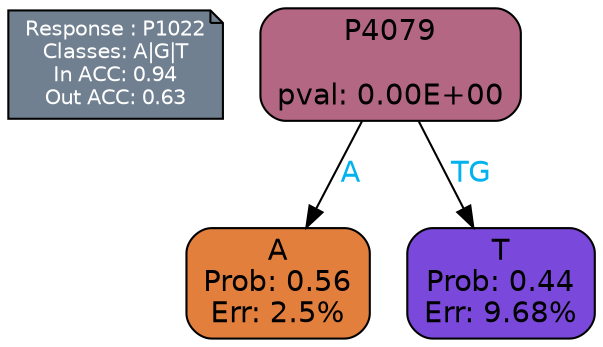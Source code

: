 digraph Tree {
node [shape=box, style="filled, rounded", color="black", fontname=helvetica] ;
graph [ranksep=equally, splines=polylines, bgcolor=transparent, dpi=600] ;
edge [fontname=helvetica] ;
LEGEND [label="Response : P1022
Classes: A|G|T
In ACC: 0.94
Out ACC: 0.63
",shape=note,align=left,style=filled,fillcolor="slategray",fontcolor="white",fontsize=10];1 [label="P4079

pval: 0.00E+00", fillcolor="#b46782"] ;
2 [label="A
Prob: 0.56
Err: 2.5%", fillcolor="#e27f3d"] ;
3 [label="T
Prob: 0.44
Err: 9.68%", fillcolor="#7a49db"] ;
1 -> 2 [label="A",fontcolor=deepskyblue2] ;
1 -> 3 [label="TG",fontcolor=deepskyblue2] ;
{rank = same; 2;3;}{rank = same; LEGEND;1;}}
